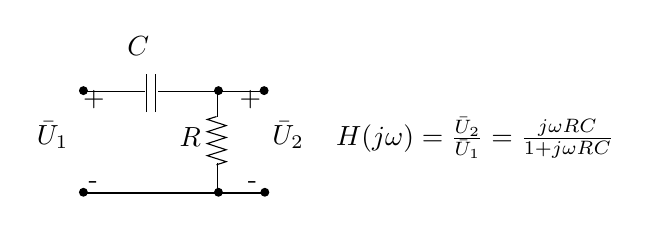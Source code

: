\begin{tikzpicture}[y=-1cm]
\sf
\path (4.953,4.291) node[text=black,anchor=base west] {$H(j\omega)=\frac{\bar{U}_{2}}{\bar{U}_{1}}=\frac{j\omega RC}{1+j\omega RC}$};
\draw[black] (3.558,3.927) -- (3.44,3.964) -- (3.68,4.042) -- (3.44,4.12) -- (3.68,4.193) -- (3.44,4.271) -- (3.68,4.349) -- (3.44,4.424) -- (3.68,4.5) -- (3.558,4.54);
\draw[black] (3.573,3.933) -- (3.573,3.604) -- (2.809,3.604);
\draw[black] (3.569,3.607) -- (4.158,3.607);
\path (2,3.804) node[text=black,anchor=base] {+};
\path (1.991,4.847) node[text=black,anchor=base] {-};
\filldraw[black] (1.867,4.889) ellipse (0.049cm and 0.049cm);
\filldraw[black] (1.867,3.598) ellipse (0.049cm and 0.049cm);
\path (1.798,4.278) node[text=black,anchor=base east] {$\bar{U}_1$};
\path (3.224,4.313) node[text=black,anchor=base] {$R$};
\path (2.827,3.156) node[text=black,anchor=base east] {$C$};
\path (4.144,4.278) node[text=black,anchor=base west] {$\bar{U}_2$};
\filldraw[black] (3.582,4.889) ellipse (0.049cm and 0.049cm);
\filldraw[black] (4.171,4.889) ellipse (0.049cm and 0.049cm);
\filldraw[black] (3.582,3.598) ellipse (0.049cm and 0.049cm);
\filldraw[black] (4.162,3.598) ellipse (0.049cm and 0.049cm);
\path (4.013,4.847) node[text=black,anchor=base] {-};
\path (3.987,3.804) node[text=black,anchor=base] {+};
\draw (3.573,4.513) -- (3.573,4.898);
\draw (2.651,3.609) -- (1.86,3.609);
\draw (1.86,4.898) -- (4.169,4.898);
\draw (2.667,3.871) -- (2.667,3.391);
\draw (2.784,3.871) -- (2.784,3.391);

\end{tikzpicture}%

%% Configure (x)emacs for this file ...
%% Local Variables:
%% mode: latex
%% End: